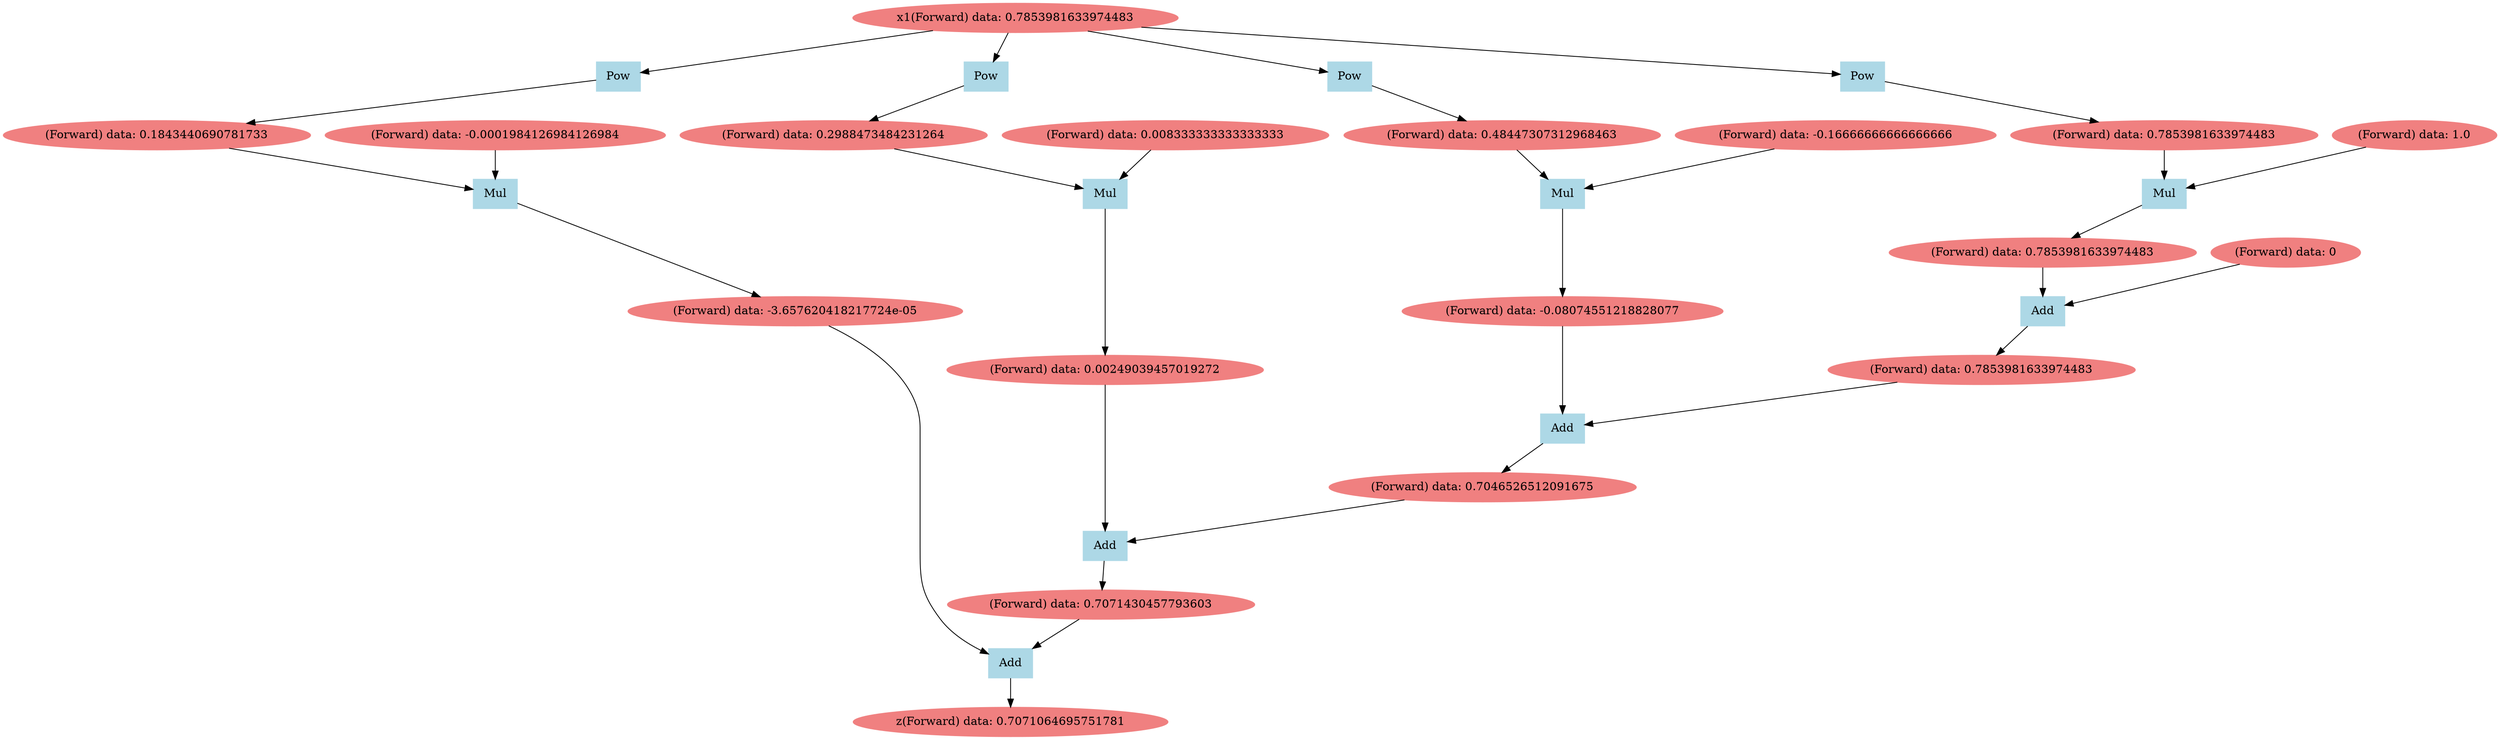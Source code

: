 digraph g {
2714442444080 [label="z(Forward) data: 0.7071064695751781", color=lightcoral, style=filled]
2714442465824 [label ="Add", color=lightblue, style=filled, shape=box]
2714442469184 -> 2714442465824
2714442465920 -> 2714442465824
2714442465824 -> 2714442444080
2714442469184 [label="(Forward) data: 0.7071430457793603", color=lightcoral, style=filled]
2714442465920 [label="(Forward) data: -3.657620418217724e-05", color=lightcoral, style=filled]
2714442469088 [label ="Mul", color=lightblue, style=filled, shape=box]
2714442469136 -> 2714442469088
2714442465536 -> 2714442469088
2714442469088 -> 2714442465920
2714442469136 [label="(Forward) data: 0.1843440690781733", color=lightcoral, style=filled]
2714442465536 [label="(Forward) data: -0.0001984126984126984", color=lightcoral, style=filled]
2714442468992 [label ="Pow", color=lightblue, style=filled, shape=box]
2714442467600 -> 2714442468992
2714442468992 -> 2714442469136
2714442467600 [label="x1(Forward) data: 0.7853981633974483", color=lightcoral, style=filled]
2714442468608 [label ="Add", color=lightblue, style=filled, shape=box]
2714442467648 -> 2714442468608
2714442468320 -> 2714442468608
2714442468608 -> 2714442469184
2714442467648 [label="(Forward) data: 0.7046526512091675", color=lightcoral, style=filled]
2714442468320 [label="(Forward) data: 0.00249039457019272", color=lightcoral, style=filled]
2714442468704 [label ="Mul", color=lightblue, style=filled, shape=box]
2714442468752 -> 2714442468704
2714442468464 -> 2714442468704
2714442468704 -> 2714442468320
2714442468752 [label="(Forward) data: 0.2988473484231264", color=lightcoral, style=filled]
2714442468464 [label="(Forward) data: 0.008333333333333333", color=lightcoral, style=filled]
2714442467840 [label ="Pow", color=lightblue, style=filled, shape=box]
2714442467600 -> 2714442467840
2714442467840 -> 2714442468752
2714442467600 [label="x1(Forward) data: 0.7853981633974483", color=lightcoral, style=filled]
2714442467936 [label ="Add", color=lightblue, style=filled, shape=box]
2714442469280 -> 2714442467936
2714442468128 -> 2714442467936
2714442467936 -> 2714442467648
2714442469280 [label="(Forward) data: 0.7853981633974483", color=lightcoral, style=filled]
2714442468128 [label="(Forward) data: -0.08074551218828077", color=lightcoral, style=filled]
2714442468800 [label ="Mul", color=lightblue, style=filled, shape=box]
2714442468848 -> 2714442468800
2714442468032 -> 2714442468800
2714442468800 -> 2714442468128
2714442468848 [label="(Forward) data: 0.48447307312968463", color=lightcoral, style=filled]
2714442468032 [label="(Forward) data: -0.16666666666666666", color=lightcoral, style=filled]
2714442468896 [label ="Pow", color=lightblue, style=filled, shape=box]
2714442467600 -> 2714442468896
2714442468896 -> 2714442468848
2714442467600 [label="x1(Forward) data: 0.7853981633974483", color=lightcoral, style=filled]
2714442467360 [label ="Add", color=lightblue, style=filled, shape=box]
2714442467216 -> 2714442467360
2714442466544 -> 2714442467360
2714442467360 -> 2714442469280
2714442467216 [label="(Forward) data: 0.7853981633974483", color=lightcoral, style=filled]
2714442466544 [label="(Forward) data: 0", color=lightcoral, style=filled]
2714442467744 [label ="Mul", color=lightblue, style=filled, shape=box]
2714442467504 -> 2714442467744
2714442467120 -> 2714442467744
2714442467744 -> 2714442467216
2714442467504 [label="(Forward) data: 0.7853981633974483", color=lightcoral, style=filled]
2714442467120 [label="(Forward) data: 1.0", color=lightcoral, style=filled]
2714442467696 [label ="Pow", color=lightblue, style=filled, shape=box]
2714442467600 -> 2714442467696
2714442467696 -> 2714442467504
2714442467600 [label="x1(Forward) data: 0.7853981633974483", color=lightcoral, style=filled]
}